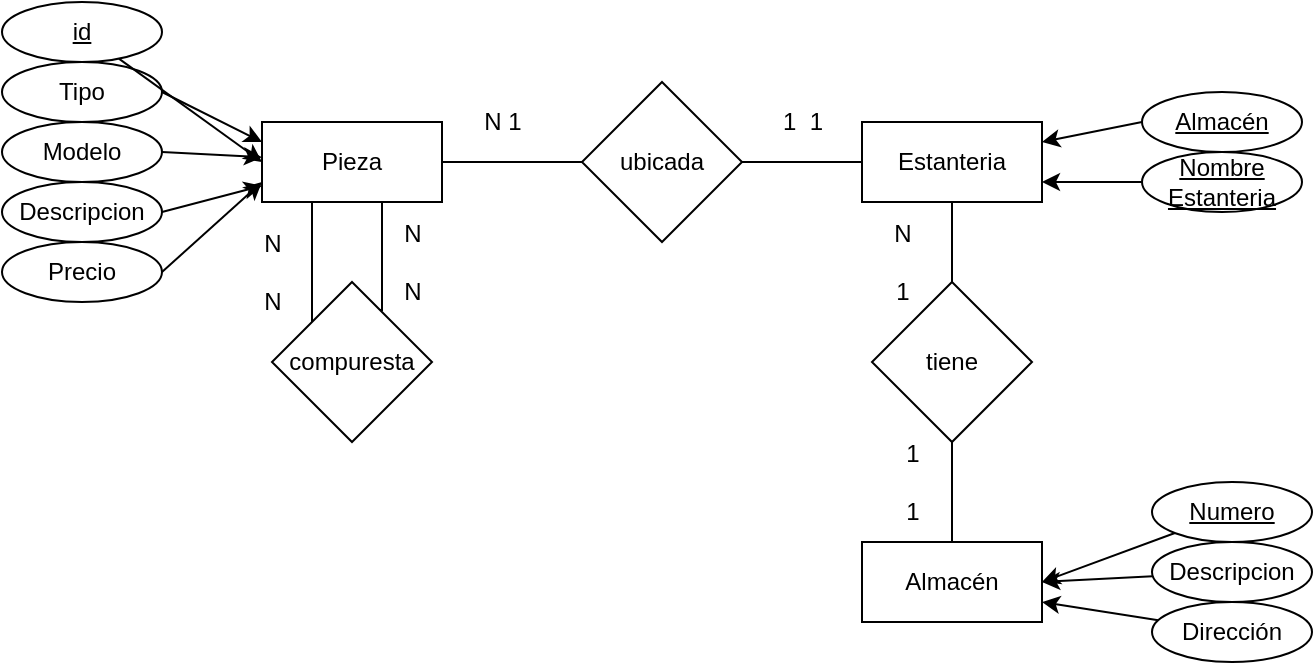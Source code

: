 <mxfile version="22.0.4" type="github">
  <diagram id="R2lEEEUBdFMjLlhIrx00" name="Page-1">
    <mxGraphModel dx="1195" dy="683" grid="1" gridSize="10" guides="1" tooltips="1" connect="1" arrows="1" fold="1" page="1" pageScale="1" pageWidth="850" pageHeight="1100" math="0" shadow="0" extFonts="Permanent Marker^https://fonts.googleapis.com/css?family=Permanent+Marker">
      <root>
        <mxCell id="0" />
        <mxCell id="1" parent="0" />
        <mxCell id="xh8fS8dfF-U0uLq5ZPP6-56" style="edgeStyle=orthogonalEdgeStyle;rounded=0;orthogonalLoop=1;jettySize=auto;html=1;exitX=1;exitY=0.5;exitDx=0;exitDy=0;entryX=0;entryY=0.5;entryDx=0;entryDy=0;startArrow=none;startFill=0;endArrow=none;endFill=0;" parent="1" source="xh8fS8dfF-U0uLq5ZPP6-1" target="xh8fS8dfF-U0uLq5ZPP6-11" edge="1">
          <mxGeometry relative="1" as="geometry" />
        </mxCell>
        <mxCell id="xh8fS8dfF-U0uLq5ZPP6-1" value="Pieza" style="rounded=0;whiteSpace=wrap;html=1;" parent="1" vertex="1">
          <mxGeometry x="250" y="240" width="90" height="40" as="geometry" />
        </mxCell>
        <mxCell id="xh8fS8dfF-U0uLq5ZPP6-6" value="Almacén" style="rounded=0;whiteSpace=wrap;html=1;" parent="1" vertex="1">
          <mxGeometry x="550" y="450" width="90" height="40" as="geometry" />
        </mxCell>
        <mxCell id="xh8fS8dfF-U0uLq5ZPP6-57" style="edgeStyle=orthogonalEdgeStyle;rounded=0;orthogonalLoop=1;jettySize=auto;html=1;exitX=0;exitY=0.5;exitDx=0;exitDy=0;entryX=1;entryY=0.5;entryDx=0;entryDy=0;startArrow=none;startFill=0;endArrow=none;endFill=0;" parent="1" source="xh8fS8dfF-U0uLq5ZPP6-7" target="xh8fS8dfF-U0uLq5ZPP6-11" edge="1">
          <mxGeometry relative="1" as="geometry" />
        </mxCell>
        <mxCell id="xh8fS8dfF-U0uLq5ZPP6-7" value="Estanteria" style="rounded=0;whiteSpace=wrap;html=1;" parent="1" vertex="1">
          <mxGeometry x="550" y="240" width="90" height="40" as="geometry" />
        </mxCell>
        <mxCell id="xh8fS8dfF-U0uLq5ZPP6-59" style="edgeStyle=orthogonalEdgeStyle;rounded=0;orthogonalLoop=1;jettySize=auto;html=1;exitX=0.668;exitY=0.175;exitDx=0;exitDy=0;entryX=0.5;entryY=1;entryDx=0;entryDy=0;endArrow=none;endFill=0;startArrow=none;startFill=0;exitPerimeter=0;" parent="1" source="xh8fS8dfF-U0uLq5ZPP6-10" target="xh8fS8dfF-U0uLq5ZPP6-1" edge="1">
          <mxGeometry relative="1" as="geometry">
            <Array as="points">
              <mxPoint x="310" y="334" />
              <mxPoint x="310" y="280" />
            </Array>
          </mxGeometry>
        </mxCell>
        <mxCell id="Loq1MvAatWFbfcqlfr_P-3" style="edgeStyle=orthogonalEdgeStyle;rounded=0;orthogonalLoop=1;jettySize=auto;html=1;exitX=0;exitY=0;exitDx=0;exitDy=0;entryX=0.25;entryY=1;entryDx=0;entryDy=0;startArrow=none;startFill=0;endArrow=none;endFill=0;" edge="1" parent="1" source="xh8fS8dfF-U0uLq5ZPP6-10" target="xh8fS8dfF-U0uLq5ZPP6-1">
          <mxGeometry relative="1" as="geometry">
            <Array as="points">
              <mxPoint x="275" y="280" />
            </Array>
          </mxGeometry>
        </mxCell>
        <mxCell id="xh8fS8dfF-U0uLq5ZPP6-10" value="compuresta" style="rhombus;whiteSpace=wrap;html=1;" parent="1" vertex="1">
          <mxGeometry x="255" y="320" width="80" height="80" as="geometry" />
        </mxCell>
        <mxCell id="xh8fS8dfF-U0uLq5ZPP6-11" value="ubicada" style="rhombus;whiteSpace=wrap;html=1;" parent="1" vertex="1">
          <mxGeometry x="410" y="220" width="80" height="80" as="geometry" />
        </mxCell>
        <mxCell id="xh8fS8dfF-U0uLq5ZPP6-61" style="edgeStyle=orthogonalEdgeStyle;rounded=0;orthogonalLoop=1;jettySize=auto;html=1;exitX=0.5;exitY=0;exitDx=0;exitDy=0;entryX=0.5;entryY=1;entryDx=0;entryDy=0;startArrow=none;startFill=0;endArrow=none;endFill=0;" parent="1" source="xh8fS8dfF-U0uLq5ZPP6-12" target="xh8fS8dfF-U0uLq5ZPP6-7" edge="1">
          <mxGeometry relative="1" as="geometry">
            <Array as="points">
              <mxPoint x="595" y="310" />
              <mxPoint x="595" y="310" />
            </Array>
          </mxGeometry>
        </mxCell>
        <mxCell id="xh8fS8dfF-U0uLq5ZPP6-62" style="edgeStyle=orthogonalEdgeStyle;rounded=0;orthogonalLoop=1;jettySize=auto;html=1;exitX=0.5;exitY=1;exitDx=0;exitDy=0;entryX=0.5;entryY=0;entryDx=0;entryDy=0;startArrow=none;startFill=0;endArrow=none;endFill=0;" parent="1" source="xh8fS8dfF-U0uLq5ZPP6-12" target="xh8fS8dfF-U0uLq5ZPP6-6" edge="1">
          <mxGeometry relative="1" as="geometry" />
        </mxCell>
        <mxCell id="xh8fS8dfF-U0uLq5ZPP6-12" value="tiene" style="rhombus;whiteSpace=wrap;html=1;" parent="1" vertex="1">
          <mxGeometry x="555" y="320" width="80" height="80" as="geometry" />
        </mxCell>
        <mxCell id="xh8fS8dfF-U0uLq5ZPP6-18" style="rounded=0;orthogonalLoop=1;jettySize=auto;html=1;exitX=1;exitY=0.5;exitDx=0;exitDy=0;entryX=0;entryY=0.25;entryDx=0;entryDy=0;" parent="1" source="xh8fS8dfF-U0uLq5ZPP6-14" target="xh8fS8dfF-U0uLq5ZPP6-1" edge="1">
          <mxGeometry relative="1" as="geometry" />
        </mxCell>
        <mxCell id="xh8fS8dfF-U0uLq5ZPP6-14" value="Tipo" style="ellipse;whiteSpace=wrap;html=1;fontStyle=0" parent="1" vertex="1">
          <mxGeometry x="120" y="210" width="80" height="30" as="geometry" />
        </mxCell>
        <mxCell id="xh8fS8dfF-U0uLq5ZPP6-19" style="rounded=0;orthogonalLoop=1;jettySize=auto;html=1;exitX=1;exitY=0.5;exitDx=0;exitDy=0;" parent="1" source="xh8fS8dfF-U0uLq5ZPP6-15" target="xh8fS8dfF-U0uLq5ZPP6-1" edge="1">
          <mxGeometry relative="1" as="geometry" />
        </mxCell>
        <mxCell id="xh8fS8dfF-U0uLq5ZPP6-15" value="Modelo" style="ellipse;whiteSpace=wrap;html=1;fontStyle=0" parent="1" vertex="1">
          <mxGeometry x="120" y="240" width="80" height="30" as="geometry" />
        </mxCell>
        <mxCell id="xh8fS8dfF-U0uLq5ZPP6-20" style="rounded=0;orthogonalLoop=1;jettySize=auto;html=1;exitX=1;exitY=0.5;exitDx=0;exitDy=0;" parent="1" source="xh8fS8dfF-U0uLq5ZPP6-16" target="xh8fS8dfF-U0uLq5ZPP6-1" edge="1">
          <mxGeometry relative="1" as="geometry" />
        </mxCell>
        <mxCell id="xh8fS8dfF-U0uLq5ZPP6-16" value="Descripcion" style="ellipse;whiteSpace=wrap;html=1;fontStyle=0" parent="1" vertex="1">
          <mxGeometry x="120" y="270" width="80" height="30" as="geometry" />
        </mxCell>
        <mxCell id="xh8fS8dfF-U0uLq5ZPP6-21" style="rounded=0;orthogonalLoop=1;jettySize=auto;html=1;exitX=1;exitY=0.5;exitDx=0;exitDy=0;" parent="1" source="xh8fS8dfF-U0uLq5ZPP6-17" edge="1">
          <mxGeometry relative="1" as="geometry">
            <mxPoint x="250" y="270" as="targetPoint" />
          </mxGeometry>
        </mxCell>
        <mxCell id="xh8fS8dfF-U0uLq5ZPP6-17" value="Precio" style="ellipse;whiteSpace=wrap;html=1;fontStyle=0" parent="1" vertex="1">
          <mxGeometry x="120" y="300" width="80" height="30" as="geometry" />
        </mxCell>
        <mxCell id="xh8fS8dfF-U0uLq5ZPP6-38" style="rounded=0;orthogonalLoop=1;jettySize=auto;html=1;entryX=1;entryY=0.5;entryDx=0;entryDy=0;" parent="1" source="xh8fS8dfF-U0uLq5ZPP6-35" target="xh8fS8dfF-U0uLq5ZPP6-6" edge="1">
          <mxGeometry relative="1" as="geometry" />
        </mxCell>
        <mxCell id="xh8fS8dfF-U0uLq5ZPP6-35" value="Numero" style="ellipse;whiteSpace=wrap;html=1;fontStyle=4" parent="1" vertex="1">
          <mxGeometry x="695" y="420" width="80" height="30" as="geometry" />
        </mxCell>
        <mxCell id="xh8fS8dfF-U0uLq5ZPP6-39" style="rounded=0;orthogonalLoop=1;jettySize=auto;html=1;entryX=1;entryY=0.5;entryDx=0;entryDy=0;" parent="1" source="xh8fS8dfF-U0uLq5ZPP6-36" target="xh8fS8dfF-U0uLq5ZPP6-6" edge="1">
          <mxGeometry relative="1" as="geometry" />
        </mxCell>
        <mxCell id="xh8fS8dfF-U0uLq5ZPP6-36" value="Descripcion" style="ellipse;whiteSpace=wrap;html=1;fontStyle=0" parent="1" vertex="1">
          <mxGeometry x="695" y="450" width="80" height="30" as="geometry" />
        </mxCell>
        <mxCell id="xh8fS8dfF-U0uLq5ZPP6-40" style="rounded=0;orthogonalLoop=1;jettySize=auto;html=1;entryX=1;entryY=0.75;entryDx=0;entryDy=0;" parent="1" source="xh8fS8dfF-U0uLq5ZPP6-37" target="xh8fS8dfF-U0uLq5ZPP6-6" edge="1">
          <mxGeometry relative="1" as="geometry" />
        </mxCell>
        <mxCell id="xh8fS8dfF-U0uLq5ZPP6-37" value="Dirección" style="ellipse;whiteSpace=wrap;html=1;fontStyle=0" parent="1" vertex="1">
          <mxGeometry x="695" y="480" width="80" height="30" as="geometry" />
        </mxCell>
        <mxCell id="xh8fS8dfF-U0uLq5ZPP6-43" style="rounded=0;orthogonalLoop=1;jettySize=auto;html=1;exitX=0;exitY=0.5;exitDx=0;exitDy=0;entryX=1;entryY=0.25;entryDx=0;entryDy=0;" parent="1" source="xh8fS8dfF-U0uLq5ZPP6-41" target="xh8fS8dfF-U0uLq5ZPP6-7" edge="1">
          <mxGeometry relative="1" as="geometry" />
        </mxCell>
        <mxCell id="xh8fS8dfF-U0uLq5ZPP6-41" value="Almacén" style="ellipse;whiteSpace=wrap;html=1;fontStyle=4" parent="1" vertex="1">
          <mxGeometry x="690" y="225" width="80" height="30" as="geometry" />
        </mxCell>
        <mxCell id="xh8fS8dfF-U0uLq5ZPP6-44" style="rounded=0;orthogonalLoop=1;jettySize=auto;html=1;exitX=0;exitY=0.5;exitDx=0;exitDy=0;entryX=1;entryY=0.75;entryDx=0;entryDy=0;" parent="1" source="xh8fS8dfF-U0uLq5ZPP6-42" target="xh8fS8dfF-U0uLq5ZPP6-7" edge="1">
          <mxGeometry relative="1" as="geometry" />
        </mxCell>
        <mxCell id="xh8fS8dfF-U0uLq5ZPP6-42" value="Nombre Estanteria" style="ellipse;whiteSpace=wrap;html=1;fontStyle=4" parent="1" vertex="1">
          <mxGeometry x="690" y="255" width="80" height="30" as="geometry" />
        </mxCell>
        <mxCell id="0JlPO-KFi4P3sTL9nTdN-2" value="1&amp;nbsp; 1" style="text;html=1;align=center;verticalAlign=middle;resizable=0;points=[];autosize=1;strokeColor=none;fillColor=none;" parent="1" vertex="1">
          <mxGeometry x="500" y="225" width="40" height="30" as="geometry" />
        </mxCell>
        <mxCell id="0JlPO-KFi4P3sTL9nTdN-3" value="N 1" style="text;html=1;align=center;verticalAlign=middle;resizable=0;points=[];autosize=1;strokeColor=none;fillColor=none;" parent="1" vertex="1">
          <mxGeometry x="350" y="225" width="40" height="30" as="geometry" />
        </mxCell>
        <mxCell id="0JlPO-KFi4P3sTL9nTdN-4" value="1&lt;br&gt;&lt;br&gt;1" style="text;html=1;align=center;verticalAlign=middle;resizable=0;points=[];autosize=1;strokeColor=none;fillColor=none;" parent="1" vertex="1">
          <mxGeometry x="560" y="390" width="30" height="60" as="geometry" />
        </mxCell>
        <mxCell id="0JlPO-KFi4P3sTL9nTdN-5" value="N&lt;br&gt;&lt;br&gt;1" style="text;html=1;align=center;verticalAlign=middle;resizable=0;points=[];autosize=1;strokeColor=none;fillColor=none;" parent="1" vertex="1">
          <mxGeometry x="555" y="280" width="30" height="60" as="geometry" />
        </mxCell>
        <mxCell id="0JlPO-KFi4P3sTL9nTdN-7" value="N&lt;br&gt;&lt;br&gt;N" style="text;html=1;align=center;verticalAlign=middle;resizable=0;points=[];autosize=1;strokeColor=none;fillColor=none;" parent="1" vertex="1">
          <mxGeometry x="310" y="280" width="30" height="60" as="geometry" />
        </mxCell>
        <mxCell id="Loq1MvAatWFbfcqlfr_P-2" style="rounded=0;orthogonalLoop=1;jettySize=auto;html=1;entryX=0;entryY=0.5;entryDx=0;entryDy=0;" edge="1" parent="1" source="Loq1MvAatWFbfcqlfr_P-1" target="xh8fS8dfF-U0uLq5ZPP6-1">
          <mxGeometry relative="1" as="geometry" />
        </mxCell>
        <mxCell id="Loq1MvAatWFbfcqlfr_P-1" value="id" style="ellipse;whiteSpace=wrap;html=1;fontStyle=4" vertex="1" parent="1">
          <mxGeometry x="120" y="180" width="80" height="30" as="geometry" />
        </mxCell>
        <mxCell id="Loq1MvAatWFbfcqlfr_P-4" value="N&lt;br&gt;&lt;br&gt;N" style="text;html=1;align=center;verticalAlign=middle;resizable=0;points=[];autosize=1;strokeColor=none;fillColor=none;" vertex="1" parent="1">
          <mxGeometry x="240" y="285" width="30" height="60" as="geometry" />
        </mxCell>
      </root>
    </mxGraphModel>
  </diagram>
</mxfile>
